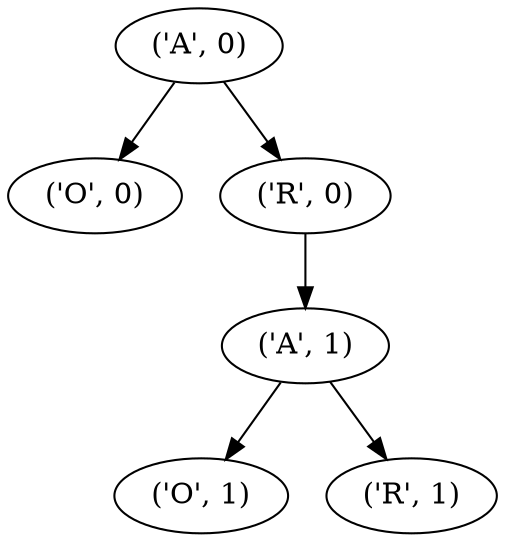 strict digraph  {
"('A', 1)" [weight=None];
"('A', 0)" [weight=None];
"('O', 1)" [weight=None];
"('O', 0)" [weight=None];
"('R', 0)" [weight=None];
"('R', 1)" [weight=None];
"('A', 1)" -> "('O', 1)"  [weight=None];
"('A', 1)" -> "('R', 1)"  [weight=None];
"('A', 0)" -> "('R', 0)"  [weight=None];
"('A', 0)" -> "('O', 0)"  [weight=None];
"('R', 0)" -> "('A', 1)"  [weight=None];
}
